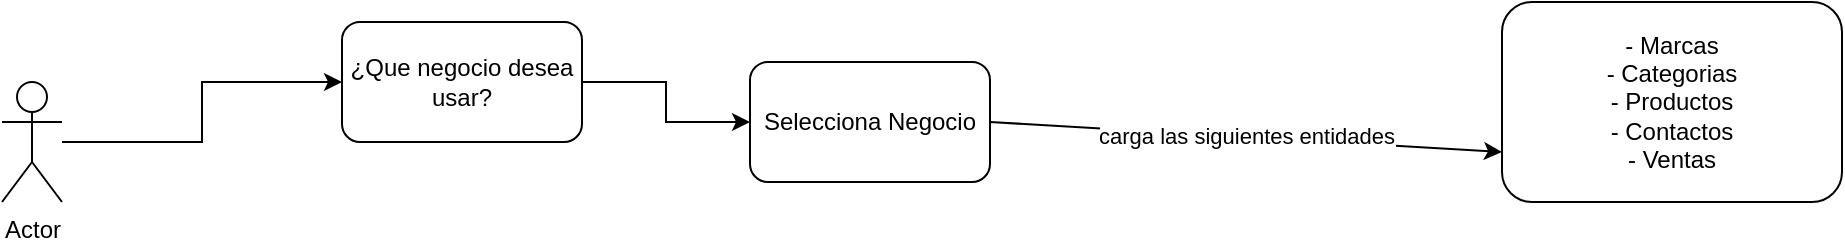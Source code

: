 <mxfile>
    <diagram id="6-Q489pBMNkRVQNy_9PI" name="negocio">
        <mxGraphModel dx="1374" dy="790" grid="1" gridSize="10" guides="1" tooltips="1" connect="1" arrows="1" fold="1" page="1" pageScale="1" pageWidth="827" pageHeight="1169" math="0" shadow="0">
            <root>
                <mxCell id="0"/>
                <mxCell id="1" parent="0"/>
                <mxCell id="10" style="edgeStyle=orthogonalEdgeStyle;rounded=0;orthogonalLoop=1;jettySize=auto;html=1;" edge="1" parent="1" source="2" target="9">
                    <mxGeometry relative="1" as="geometry"/>
                </mxCell>
                <mxCell id="2" value="Actor" style="shape=umlActor;verticalLabelPosition=bottom;verticalAlign=top;html=1;outlineConnect=0;" vertex="1" parent="1">
                    <mxGeometry x="40" y="400" width="30" height="60" as="geometry"/>
                </mxCell>
                <mxCell id="4" value="Selecciona Negocio" style="rounded=1;whiteSpace=wrap;html=1;" vertex="1" parent="1">
                    <mxGeometry x="414" y="390" width="120" height="60" as="geometry"/>
                </mxCell>
                <mxCell id="5" value="carga las siguientes entidades" style="endArrow=classic;html=1;exitX=1;exitY=0.5;exitDx=0;exitDy=0;entryX=0;entryY=0.75;entryDx=0;entryDy=0;" edge="1" parent="1" source="4" target="6">
                    <mxGeometry width="50" height="50" relative="1" as="geometry">
                        <mxPoint x="400" y="250" as="sourcePoint"/>
                        <mxPoint x="450" y="200" as="targetPoint"/>
                    </mxGeometry>
                </mxCell>
                <mxCell id="6" value="- Marcas&lt;br&gt;- Categorias&lt;br&gt;- Productos&lt;br&gt;- Contactos&lt;br&gt;- Ventas" style="rounded=1;whiteSpace=wrap;html=1;" vertex="1" parent="1">
                    <mxGeometry x="790" y="360" width="170" height="100" as="geometry"/>
                </mxCell>
                <mxCell id="11" style="edgeStyle=orthogonalEdgeStyle;rounded=0;orthogonalLoop=1;jettySize=auto;html=1;" edge="1" parent="1" source="9" target="4">
                    <mxGeometry relative="1" as="geometry"/>
                </mxCell>
                <mxCell id="9" value="¿Que negocio desea usar?" style="rounded=1;whiteSpace=wrap;html=1;" vertex="1" parent="1">
                    <mxGeometry x="210" y="370" width="120" height="60" as="geometry"/>
                </mxCell>
            </root>
        </mxGraphModel>
    </diagram>
</mxfile>